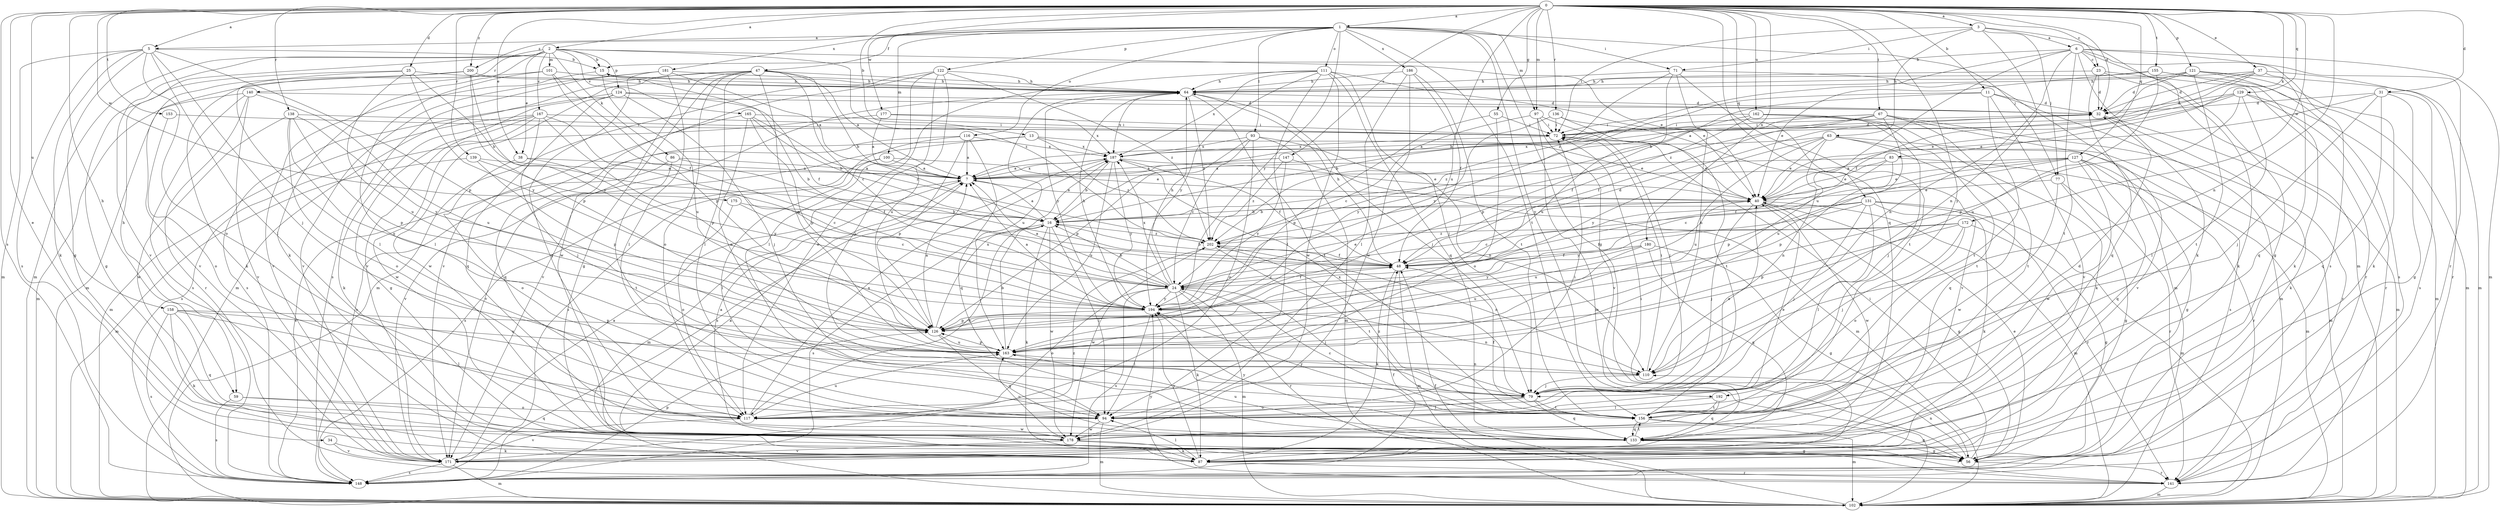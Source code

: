 strict digraph  {
0;
1;
2;
3;
5;
6;
7;
11;
13;
15;
16;
23;
24;
25;
31;
32;
34;
37;
38;
40;
47;
48;
55;
56;
59;
63;
64;
67;
71;
72;
77;
79;
83;
86;
87;
93;
94;
97;
100;
101;
102;
110;
111;
116;
117;
121;
122;
124;
126;
127;
129;
131;
133;
136;
138;
139;
140;
141;
147;
148;
153;
155;
156;
158;
162;
163;
165;
167;
171;
172;
175;
177;
178;
180;
181;
186;
187;
192;
194;
200;
202;
0 -> 1  [label=a];
0 -> 2  [label=a];
0 -> 3  [label=a];
0 -> 5  [label=a];
0 -> 11  [label=b];
0 -> 13  [label=b];
0 -> 23  [label=c];
0 -> 25  [label=d];
0 -> 31  [label=d];
0 -> 32  [label=d];
0 -> 34  [label=e];
0 -> 37  [label=e];
0 -> 38  [label=e];
0 -> 55  [label=g];
0 -> 59  [label=h];
0 -> 67  [label=i];
0 -> 83  [label=k];
0 -> 97  [label=m];
0 -> 110  [label=n];
0 -> 121  [label=p];
0 -> 127  [label=q];
0 -> 129  [label=q];
0 -> 131  [label=q];
0 -> 133  [label=q];
0 -> 136  [label=r];
0 -> 138  [label=r];
0 -> 139  [label=r];
0 -> 147  [label=s];
0 -> 148  [label=s];
0 -> 153  [label=t];
0 -> 155  [label=t];
0 -> 158  [label=u];
0 -> 162  [label=u];
0 -> 163  [label=u];
0 -> 172  [label=w];
0 -> 175  [label=w];
0 -> 177  [label=w];
0 -> 180  [label=x];
0 -> 192  [label=y];
0 -> 200  [label=z];
1 -> 5  [label=a];
1 -> 47  [label=f];
1 -> 56  [label=g];
1 -> 71  [label=i];
1 -> 77  [label=j];
1 -> 93  [label=l];
1 -> 97  [label=m];
1 -> 100  [label=m];
1 -> 111  [label=o];
1 -> 116  [label=o];
1 -> 122  [label=p];
1 -> 156  [label=t];
1 -> 181  [label=x];
1 -> 186  [label=x];
1 -> 192  [label=y];
1 -> 194  [label=y];
1 -> 200  [label=z];
2 -> 15  [label=b];
2 -> 38  [label=e];
2 -> 40  [label=e];
2 -> 59  [label=h];
2 -> 86  [label=k];
2 -> 87  [label=k];
2 -> 101  [label=m];
2 -> 102  [label=m];
2 -> 124  [label=p];
2 -> 140  [label=r];
2 -> 165  [label=v];
2 -> 167  [label=v];
2 -> 171  [label=v];
2 -> 202  [label=z];
3 -> 6  [label=a];
3 -> 63  [label=h];
3 -> 71  [label=i];
3 -> 72  [label=i];
3 -> 77  [label=j];
3 -> 102  [label=m];
3 -> 110  [label=n];
5 -> 15  [label=b];
5 -> 56  [label=g];
5 -> 79  [label=j];
5 -> 87  [label=k];
5 -> 94  [label=l];
5 -> 102  [label=m];
5 -> 117  [label=o];
5 -> 126  [label=p];
5 -> 148  [label=s];
6 -> 15  [label=b];
6 -> 23  [label=c];
6 -> 56  [label=g];
6 -> 87  [label=k];
6 -> 102  [label=m];
6 -> 110  [label=n];
6 -> 141  [label=r];
6 -> 148  [label=s];
6 -> 156  [label=t];
6 -> 163  [label=u];
6 -> 202  [label=z];
7 -> 40  [label=e];
7 -> 102  [label=m];
7 -> 187  [label=x];
11 -> 32  [label=d];
11 -> 102  [label=m];
11 -> 126  [label=p];
11 -> 156  [label=t];
11 -> 171  [label=v];
11 -> 194  [label=y];
13 -> 40  [label=e];
13 -> 148  [label=s];
13 -> 171  [label=v];
13 -> 187  [label=x];
13 -> 202  [label=z];
15 -> 64  [label=h];
15 -> 163  [label=u];
15 -> 171  [label=v];
16 -> 7  [label=a];
16 -> 87  [label=k];
16 -> 94  [label=l];
16 -> 117  [label=o];
16 -> 148  [label=s];
16 -> 178  [label=w];
16 -> 202  [label=z];
23 -> 32  [label=d];
23 -> 64  [label=h];
23 -> 87  [label=k];
23 -> 133  [label=q];
23 -> 141  [label=r];
24 -> 7  [label=a];
24 -> 15  [label=b];
24 -> 16  [label=b];
24 -> 40  [label=e];
24 -> 48  [label=f];
24 -> 64  [label=h];
24 -> 79  [label=j];
24 -> 87  [label=k];
24 -> 102  [label=m];
24 -> 117  [label=o];
24 -> 141  [label=r];
24 -> 148  [label=s];
24 -> 187  [label=x];
24 -> 194  [label=y];
25 -> 16  [label=b];
25 -> 56  [label=g];
25 -> 64  [label=h];
25 -> 94  [label=l];
25 -> 163  [label=u];
25 -> 194  [label=y];
31 -> 32  [label=d];
31 -> 40  [label=e];
31 -> 56  [label=g];
31 -> 79  [label=j];
31 -> 133  [label=q];
31 -> 148  [label=s];
32 -> 72  [label=i];
32 -> 87  [label=k];
32 -> 102  [label=m];
34 -> 87  [label=k];
34 -> 171  [label=v];
37 -> 16  [label=b];
37 -> 32  [label=d];
37 -> 48  [label=f];
37 -> 64  [label=h];
37 -> 133  [label=q];
37 -> 141  [label=r];
38 -> 7  [label=a];
38 -> 117  [label=o];
38 -> 194  [label=y];
40 -> 16  [label=b];
40 -> 56  [label=g];
40 -> 79  [label=j];
40 -> 102  [label=m];
40 -> 163  [label=u];
40 -> 178  [label=w];
47 -> 7  [label=a];
47 -> 16  [label=b];
47 -> 24  [label=c];
47 -> 56  [label=g];
47 -> 64  [label=h];
47 -> 94  [label=l];
47 -> 102  [label=m];
47 -> 117  [label=o];
47 -> 163  [label=u];
47 -> 171  [label=v];
47 -> 178  [label=w];
48 -> 16  [label=b];
48 -> 24  [label=c];
48 -> 32  [label=d];
48 -> 64  [label=h];
48 -> 87  [label=k];
48 -> 102  [label=m];
55 -> 72  [label=i];
55 -> 117  [label=o];
55 -> 126  [label=p];
56 -> 7  [label=a];
56 -> 40  [label=e];
56 -> 72  [label=i];
56 -> 110  [label=n];
56 -> 141  [label=r];
59 -> 117  [label=o];
59 -> 133  [label=q];
59 -> 148  [label=s];
63 -> 40  [label=e];
63 -> 102  [label=m];
63 -> 110  [label=n];
63 -> 133  [label=q];
63 -> 148  [label=s];
63 -> 163  [label=u];
63 -> 187  [label=x];
63 -> 194  [label=y];
64 -> 32  [label=d];
64 -> 79  [label=j];
64 -> 156  [label=t];
64 -> 163  [label=u];
64 -> 171  [label=v];
64 -> 187  [label=x];
64 -> 194  [label=y];
64 -> 202  [label=z];
67 -> 16  [label=b];
67 -> 48  [label=f];
67 -> 72  [label=i];
67 -> 141  [label=r];
67 -> 156  [label=t];
67 -> 163  [label=u];
67 -> 171  [label=v];
67 -> 202  [label=z];
71 -> 16  [label=b];
71 -> 64  [label=h];
71 -> 102  [label=m];
71 -> 110  [label=n];
71 -> 156  [label=t];
71 -> 163  [label=u];
72 -> 32  [label=d];
72 -> 40  [label=e];
72 -> 187  [label=x];
77 -> 40  [label=e];
77 -> 56  [label=g];
77 -> 141  [label=r];
77 -> 178  [label=w];
79 -> 40  [label=e];
79 -> 94  [label=l];
79 -> 117  [label=o];
79 -> 133  [label=q];
79 -> 156  [label=t];
79 -> 187  [label=x];
83 -> 7  [label=a];
83 -> 40  [label=e];
83 -> 48  [label=f];
83 -> 102  [label=m];
83 -> 126  [label=p];
86 -> 7  [label=a];
86 -> 48  [label=f];
86 -> 148  [label=s];
86 -> 156  [label=t];
87 -> 72  [label=i];
87 -> 94  [label=l];
87 -> 141  [label=r];
87 -> 194  [label=y];
93 -> 24  [label=c];
93 -> 102  [label=m];
93 -> 110  [label=n];
93 -> 117  [label=o];
93 -> 126  [label=p];
93 -> 187  [label=x];
94 -> 40  [label=e];
94 -> 72  [label=i];
94 -> 102  [label=m];
94 -> 178  [label=w];
97 -> 24  [label=c];
97 -> 72  [label=i];
97 -> 79  [label=j];
97 -> 102  [label=m];
97 -> 171  [label=v];
100 -> 7  [label=a];
100 -> 40  [label=e];
100 -> 94  [label=l];
100 -> 148  [label=s];
101 -> 48  [label=f];
101 -> 64  [label=h];
101 -> 94  [label=l];
101 -> 102  [label=m];
101 -> 126  [label=p];
102 -> 48  [label=f];
110 -> 72  [label=i];
110 -> 79  [label=j];
111 -> 40  [label=e];
111 -> 64  [label=h];
111 -> 79  [label=j];
111 -> 94  [label=l];
111 -> 117  [label=o];
111 -> 133  [label=q];
111 -> 178  [label=w];
111 -> 187  [label=x];
111 -> 194  [label=y];
116 -> 7  [label=a];
116 -> 126  [label=p];
116 -> 133  [label=q];
116 -> 148  [label=s];
116 -> 171  [label=v];
116 -> 187  [label=x];
117 -> 163  [label=u];
117 -> 171  [label=v];
117 -> 178  [label=w];
117 -> 187  [label=x];
121 -> 32  [label=d];
121 -> 64  [label=h];
121 -> 87  [label=k];
121 -> 102  [label=m];
121 -> 148  [label=s];
121 -> 156  [label=t];
121 -> 202  [label=z];
122 -> 64  [label=h];
122 -> 79  [label=j];
122 -> 94  [label=l];
122 -> 102  [label=m];
122 -> 163  [label=u];
122 -> 171  [label=v];
122 -> 202  [label=z];
124 -> 32  [label=d];
124 -> 48  [label=f];
124 -> 79  [label=j];
124 -> 133  [label=q];
124 -> 148  [label=s];
124 -> 178  [label=w];
126 -> 7  [label=a];
126 -> 133  [label=q];
126 -> 163  [label=u];
126 -> 187  [label=x];
127 -> 7  [label=a];
127 -> 24  [label=c];
127 -> 40  [label=e];
127 -> 56  [label=g];
127 -> 126  [label=p];
127 -> 133  [label=q];
127 -> 141  [label=r];
127 -> 178  [label=w];
129 -> 7  [label=a];
129 -> 32  [label=d];
129 -> 40  [label=e];
129 -> 94  [label=l];
129 -> 102  [label=m];
129 -> 126  [label=p];
129 -> 141  [label=r];
131 -> 16  [label=b];
131 -> 24  [label=c];
131 -> 79  [label=j];
131 -> 87  [label=k];
131 -> 94  [label=l];
131 -> 102  [label=m];
131 -> 141  [label=r];
131 -> 194  [label=y];
133 -> 56  [label=g];
133 -> 141  [label=r];
133 -> 156  [label=t];
133 -> 163  [label=u];
133 -> 194  [label=y];
136 -> 72  [label=i];
136 -> 156  [label=t];
136 -> 171  [label=v];
136 -> 194  [label=y];
138 -> 72  [label=i];
138 -> 117  [label=o];
138 -> 126  [label=p];
138 -> 163  [label=u];
138 -> 178  [label=w];
138 -> 194  [label=y];
139 -> 7  [label=a];
139 -> 24  [label=c];
139 -> 102  [label=m];
139 -> 126  [label=p];
140 -> 32  [label=d];
140 -> 102  [label=m];
140 -> 141  [label=r];
140 -> 148  [label=s];
140 -> 163  [label=u];
140 -> 171  [label=v];
141 -> 102  [label=m];
141 -> 194  [label=y];
147 -> 7  [label=a];
147 -> 102  [label=m];
147 -> 194  [label=y];
147 -> 202  [label=z];
148 -> 48  [label=f];
148 -> 126  [label=p];
153 -> 72  [label=i];
153 -> 117  [label=o];
155 -> 40  [label=e];
155 -> 64  [label=h];
155 -> 87  [label=k];
155 -> 102  [label=m];
155 -> 163  [label=u];
156 -> 24  [label=c];
156 -> 32  [label=d];
156 -> 48  [label=f];
156 -> 56  [label=g];
156 -> 102  [label=m];
156 -> 133  [label=q];
156 -> 194  [label=y];
156 -> 202  [label=z];
158 -> 87  [label=k];
158 -> 94  [label=l];
158 -> 126  [label=p];
158 -> 133  [label=q];
158 -> 148  [label=s];
158 -> 163  [label=u];
162 -> 7  [label=a];
162 -> 48  [label=f];
162 -> 72  [label=i];
162 -> 79  [label=j];
162 -> 87  [label=k];
162 -> 156  [label=t];
163 -> 16  [label=b];
163 -> 110  [label=n];
163 -> 126  [label=p];
165 -> 16  [label=b];
165 -> 72  [label=i];
165 -> 110  [label=n];
165 -> 126  [label=p];
165 -> 133  [label=q];
165 -> 202  [label=z];
167 -> 56  [label=g];
167 -> 72  [label=i];
167 -> 79  [label=j];
167 -> 87  [label=k];
167 -> 102  [label=m];
167 -> 126  [label=p];
167 -> 178  [label=w];
167 -> 194  [label=y];
171 -> 7  [label=a];
171 -> 102  [label=m];
171 -> 148  [label=s];
171 -> 202  [label=z];
172 -> 48  [label=f];
172 -> 56  [label=g];
172 -> 79  [label=j];
172 -> 117  [label=o];
172 -> 126  [label=p];
172 -> 202  [label=z];
175 -> 16  [label=b];
175 -> 24  [label=c];
175 -> 117  [label=o];
177 -> 7  [label=a];
177 -> 72  [label=i];
177 -> 148  [label=s];
177 -> 187  [label=x];
178 -> 7  [label=a];
178 -> 56  [label=g];
178 -> 87  [label=k];
178 -> 163  [label=u];
178 -> 171  [label=v];
180 -> 48  [label=f];
180 -> 56  [label=g];
180 -> 133  [label=q];
180 -> 163  [label=u];
180 -> 194  [label=y];
181 -> 7  [label=a];
181 -> 64  [label=h];
181 -> 94  [label=l];
181 -> 133  [label=q];
181 -> 148  [label=s];
181 -> 171  [label=v];
186 -> 48  [label=f];
186 -> 64  [label=h];
186 -> 94  [label=l];
186 -> 156  [label=t];
186 -> 178  [label=w];
187 -> 7  [label=a];
187 -> 16  [label=b];
187 -> 40  [label=e];
187 -> 48  [label=f];
187 -> 148  [label=s];
187 -> 163  [label=u];
187 -> 194  [label=y];
192 -> 94  [label=l];
192 -> 133  [label=q];
192 -> 156  [label=t];
194 -> 7  [label=a];
194 -> 64  [label=h];
194 -> 94  [label=l];
194 -> 110  [label=n];
194 -> 126  [label=p];
200 -> 64  [label=h];
200 -> 87  [label=k];
200 -> 126  [label=p];
200 -> 171  [label=v];
200 -> 194  [label=y];
202 -> 48  [label=f];
202 -> 110  [label=n];
202 -> 156  [label=t];
202 -> 178  [label=w];
}

